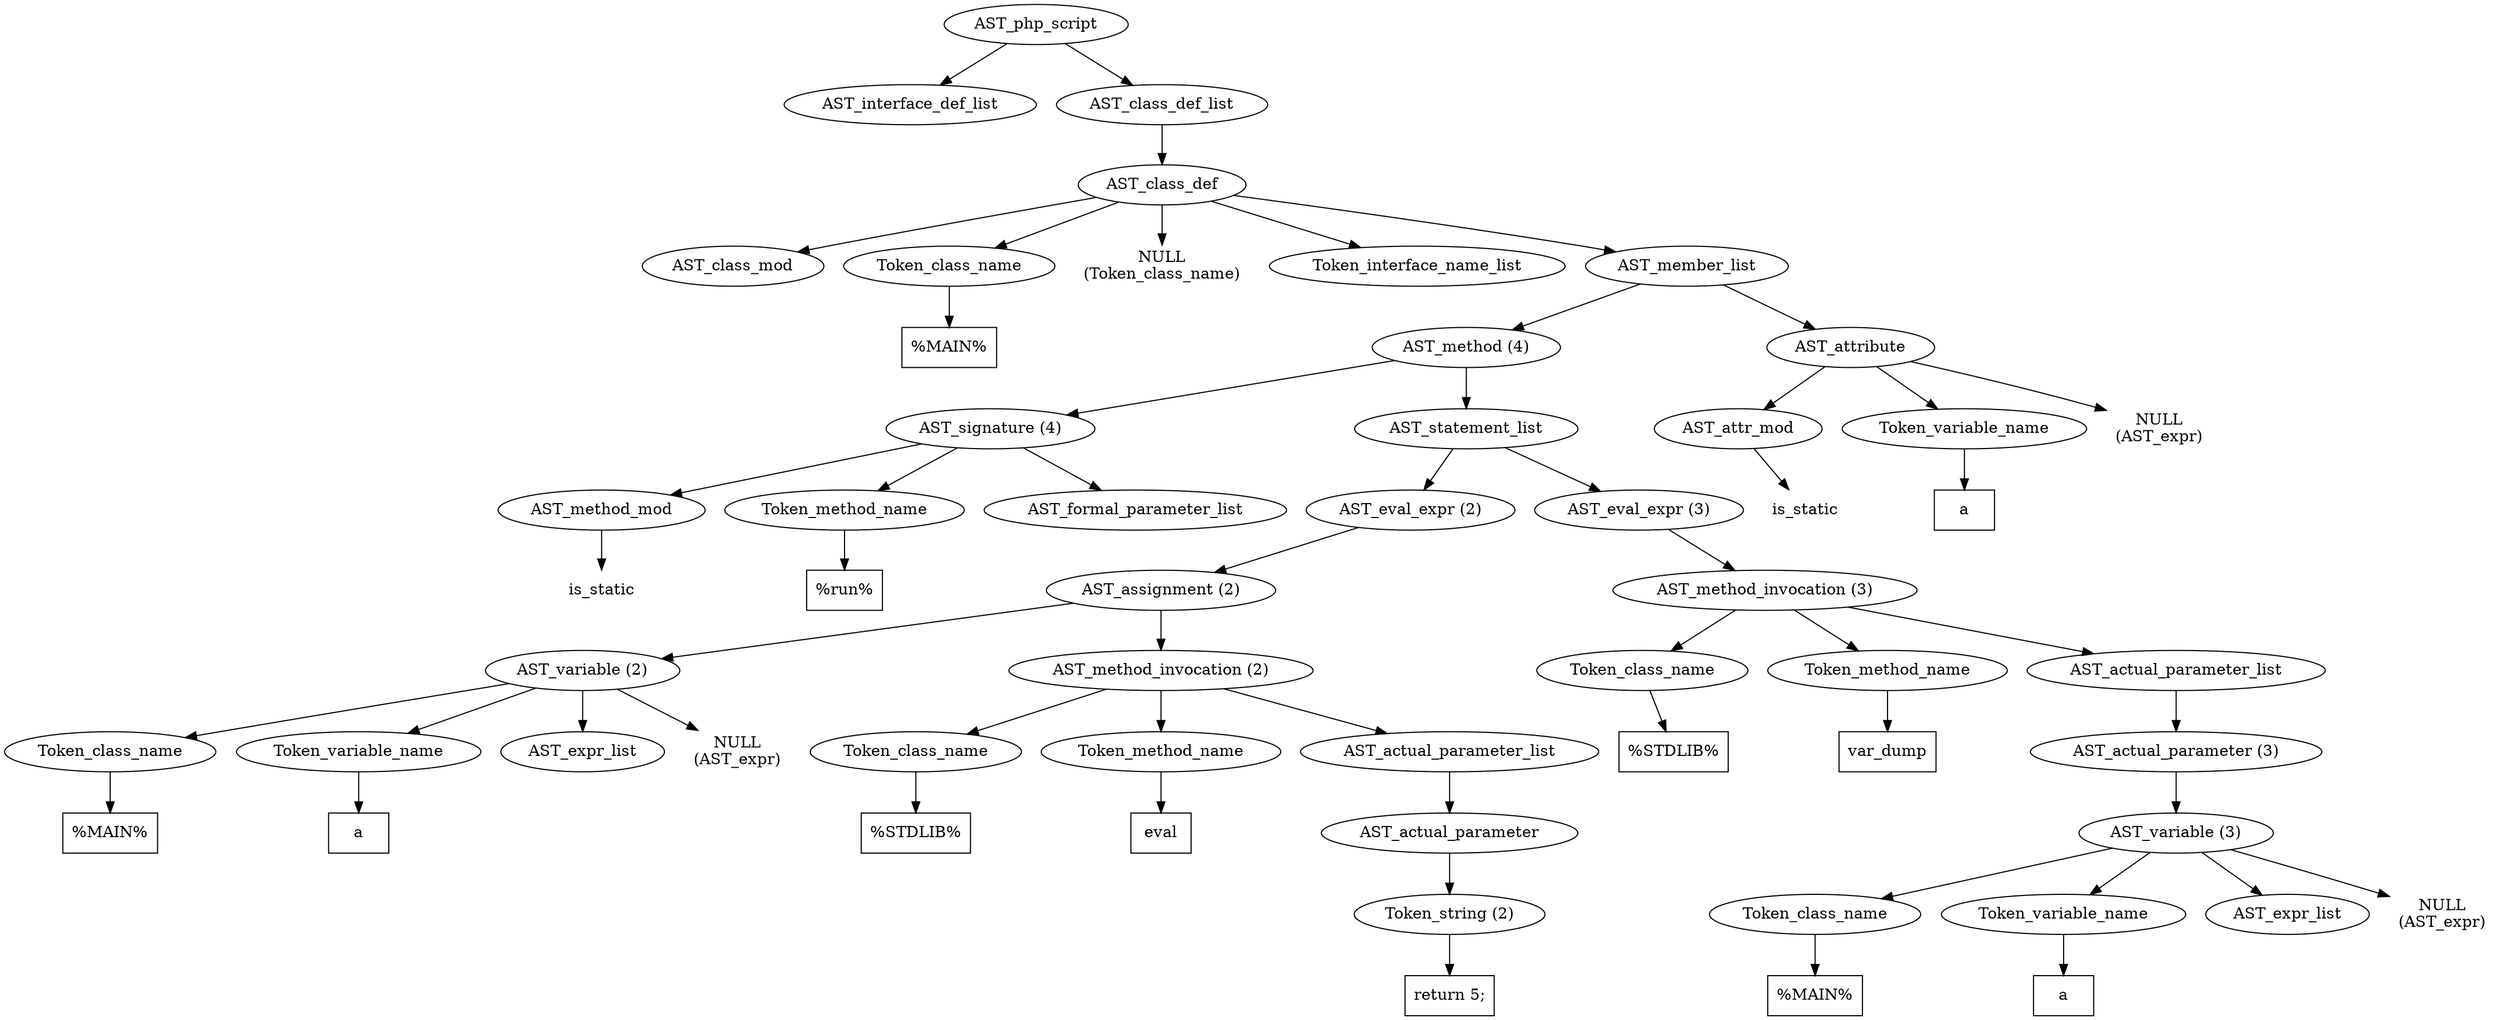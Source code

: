/*
 * AST in dot format generated by phc -- the PHP compiler
 */

digraph AST {
node_0 [label="AST_php_script"];
node_1 [label="AST_interface_def_list"];
node_2 [label="AST_class_def_list"];
node_3 [label="AST_class_def"];
node_4 [label="AST_class_mod"];
node_5 [label="Token_class_name"];
node_6 [label="%MAIN%", shape=box]
node_5 -> node_6;
node_7 [label="NULL\n(Token_class_name)", shape=plaintext]
node_8 [label="Token_interface_name_list"];
node_9 [label="AST_member_list"];
node_10 [label="AST_method (4)"];
node_11 [label="AST_signature (4)"];
node_12 [label="AST_method_mod"];
node_13 [label="is_static", shape=plaintext]
node_12 -> node_13;
node_14 [label="Token_method_name"];
node_15 [label="%run%", shape=box]
node_14 -> node_15;
node_16 [label="AST_formal_parameter_list"];
node_11 -> node_16;
node_11 -> node_14;
node_11 -> node_12;
node_17 [label="AST_statement_list"];
node_18 [label="AST_eval_expr (2)"];
node_19 [label="AST_assignment (2)"];
node_20 [label="AST_variable (2)"];
node_21 [label="Token_class_name"];
node_22 [label="%MAIN%", shape=box]
node_21 -> node_22;
node_23 [label="Token_variable_name"];
node_24 [label="a", shape=box]
node_23 -> node_24;
node_25 [label="AST_expr_list"];
node_26 [label="NULL\n(AST_expr)", shape=plaintext]
node_20 -> node_26;
node_20 -> node_25;
node_20 -> node_23;
node_20 -> node_21;
node_27 [label="AST_method_invocation (2)"];
node_28 [label="Token_class_name"];
node_29 [label="%STDLIB%", shape=box]
node_28 -> node_29;
node_30 [label="Token_method_name"];
node_31 [label="eval", shape=box]
node_30 -> node_31;
node_32 [label="AST_actual_parameter_list"];
node_33 [label="AST_actual_parameter"];
node_34 [label="Token_string (2)"];
node_35 [label="return 5;", shape=box]
node_34 -> node_35;
node_33 -> node_34;
node_32 -> node_33;
node_27 -> node_32;
node_27 -> node_30;
node_27 -> node_28;
node_19 -> node_27;
node_19 -> node_20;
node_18 -> node_19;
node_36 [label="AST_eval_expr (3)"];
node_37 [label="AST_method_invocation (3)"];
node_38 [label="Token_class_name"];
node_39 [label="%STDLIB%", shape=box]
node_38 -> node_39;
node_40 [label="Token_method_name"];
node_41 [label="var_dump", shape=box]
node_40 -> node_41;
node_42 [label="AST_actual_parameter_list"];
node_43 [label="AST_actual_parameter (3)"];
node_44 [label="AST_variable (3)"];
node_45 [label="Token_class_name"];
node_46 [label="%MAIN%", shape=box]
node_45 -> node_46;
node_47 [label="Token_variable_name"];
node_48 [label="a", shape=box]
node_47 -> node_48;
node_49 [label="AST_expr_list"];
node_50 [label="NULL\n(AST_expr)", shape=plaintext]
node_44 -> node_50;
node_44 -> node_49;
node_44 -> node_47;
node_44 -> node_45;
node_43 -> node_44;
node_42 -> node_43;
node_37 -> node_42;
node_37 -> node_40;
node_37 -> node_38;
node_36 -> node_37;
node_17 -> node_36;
node_17 -> node_18;
node_10 -> node_17;
node_10 -> node_11;
node_51 [label="AST_attribute"];
node_52 [label="AST_attr_mod"];
node_53 [label="is_static", shape=plaintext]
node_52 -> node_53;
node_54 [label="Token_variable_name"];
node_55 [label="a", shape=box]
node_54 -> node_55;
node_56 [label="NULL\n(AST_expr)", shape=plaintext]
node_51 -> node_56;
node_51 -> node_54;
node_51 -> node_52;
node_9 -> node_51;
node_9 -> node_10;
node_3 -> node_9;
node_3 -> node_8;
node_3 -> node_7;
node_3 -> node_5;
node_3 -> node_4;
node_2 -> node_3;
node_0 -> node_2;
node_0 -> node_1;
}
